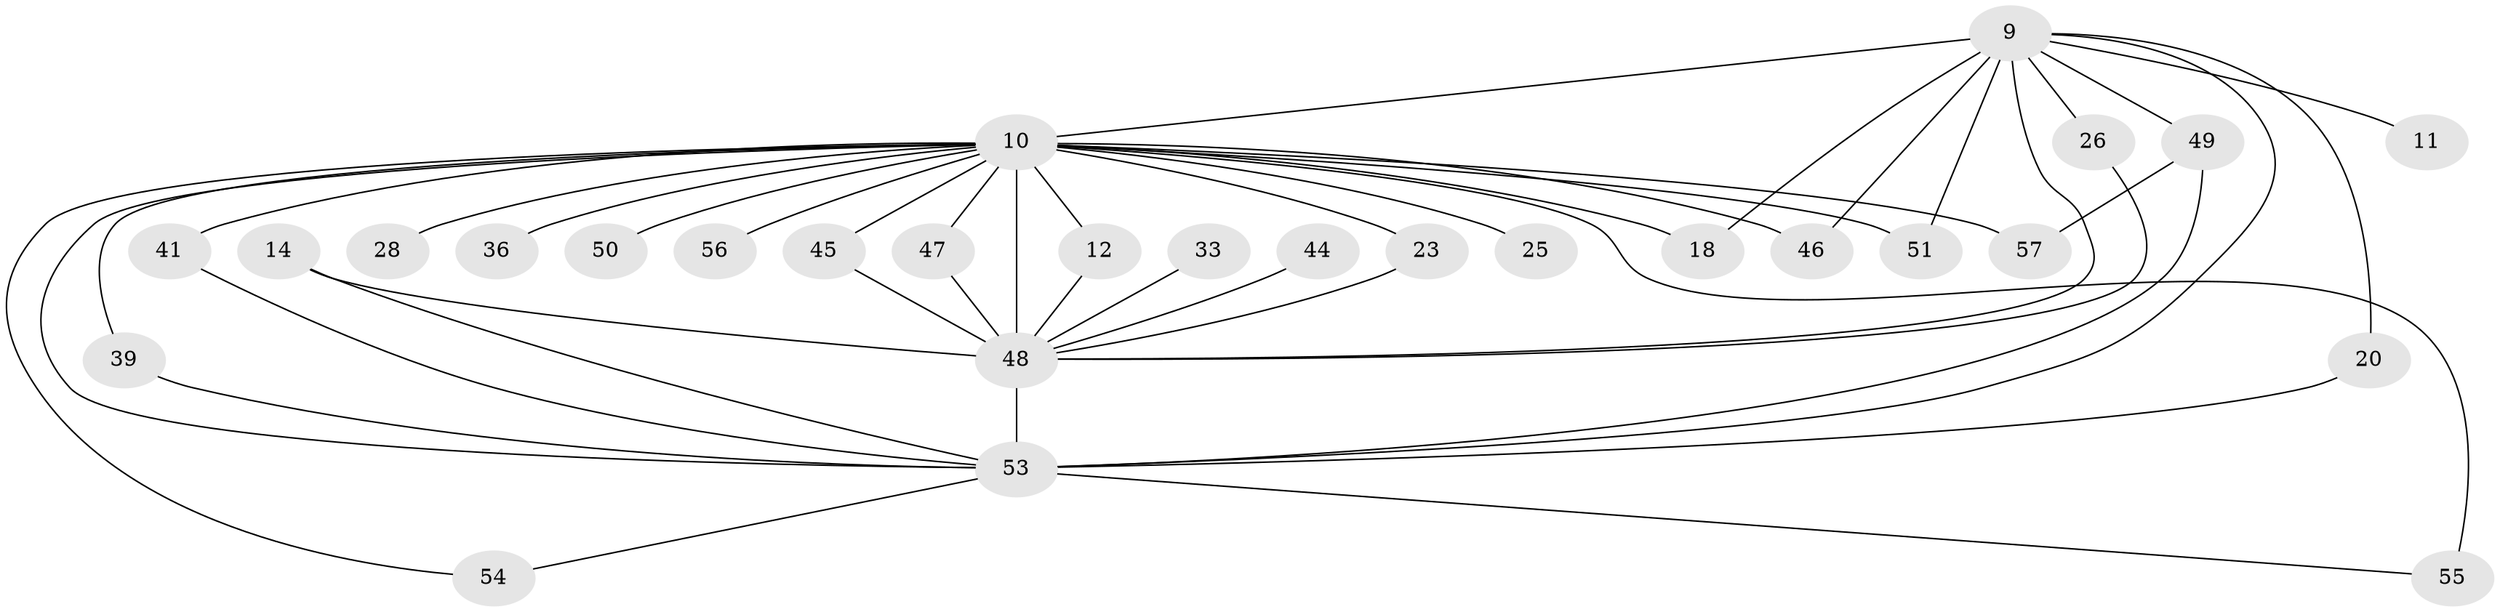 // original degree distribution, {16: 0.07017543859649122, 20: 0.017543859649122806, 15: 0.03508771929824561, 17: 0.017543859649122806, 14: 0.017543859649122806, 19: 0.017543859649122806, 2: 0.543859649122807, 4: 0.03508771929824561, 3: 0.22807017543859648, 5: 0.017543859649122806}
// Generated by graph-tools (version 1.1) at 2025/46/03/09/25 04:46:45]
// undirected, 28 vertices, 46 edges
graph export_dot {
graph [start="1"]
  node [color=gray90,style=filled];
  9 [super="+1"];
  10 [super="+2+8"];
  11;
  12;
  14;
  18;
  20;
  23 [super="+17"];
  25;
  26;
  28;
  33;
  36;
  39;
  41 [super="+16"];
  44 [super="+22"];
  45 [super="+43"];
  46;
  47 [super="+30"];
  48 [super="+32+7"];
  49 [super="+42+29"];
  50;
  51 [super="+37"];
  53 [super="+27+35+19+38"];
  54;
  55 [super="+21"];
  56;
  57 [super="+52"];
  9 -- 10 [weight=8];
  9 -- 11 [weight=2];
  9 -- 49 [weight=3];
  9 -- 18;
  9 -- 20;
  9 -- 26;
  9 -- 46;
  9 -- 53 [weight=5];
  9 -- 48 [weight=4];
  9 -- 51 [weight=2];
  10 -- 18;
  10 -- 28 [weight=2];
  10 -- 36 [weight=2];
  10 -- 55 [weight=2];
  10 -- 57 [weight=2];
  10 -- 12;
  10 -- 25 [weight=2];
  10 -- 46;
  10 -- 50 [weight=2];
  10 -- 53 [weight=12];
  10 -- 54;
  10 -- 23 [weight=2];
  10 -- 39;
  10 -- 48 [weight=10];
  10 -- 51;
  10 -- 56 [weight=2];
  10 -- 41 [weight=2];
  10 -- 47 [weight=2];
  10 -- 45 [weight=2];
  12 -- 48;
  14 -- 53;
  14 -- 48;
  20 -- 53;
  23 -- 48;
  26 -- 48;
  33 -- 48 [weight=2];
  39 -- 53;
  41 -- 53;
  44 -- 48 [weight=3];
  45 -- 48;
  47 -- 48;
  48 -- 53 [weight=9];
  49 -- 53;
  49 -- 57;
  53 -- 54;
  53 -- 55;
}
